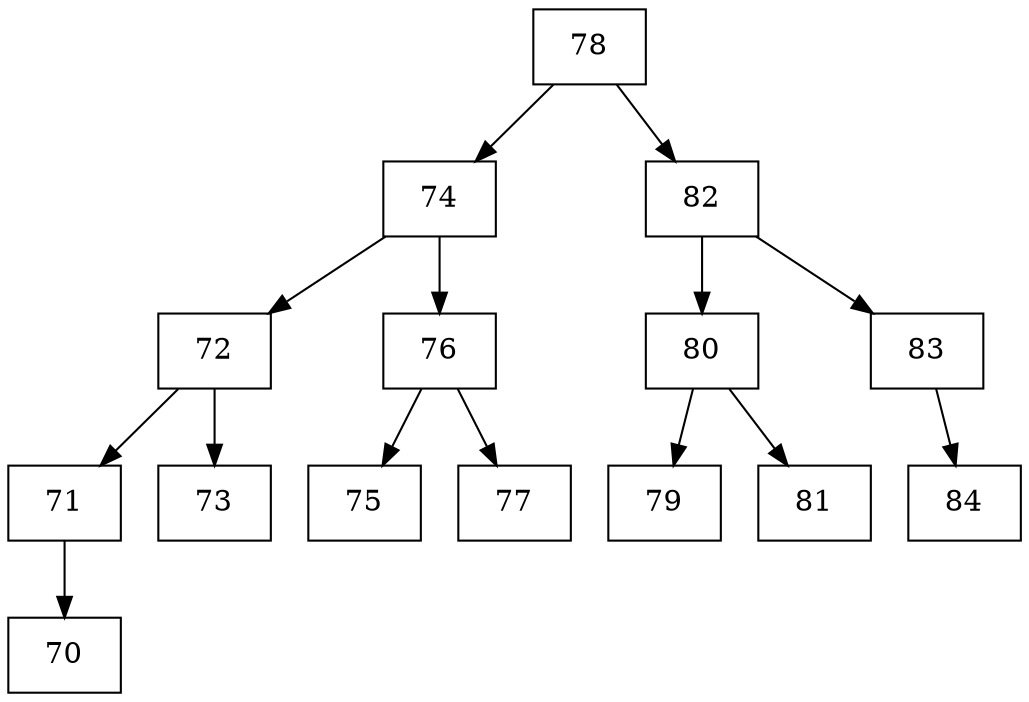 digraph grafico{
rankdir=UD 
node[shape=box] 
concentrate=true 
nodo78[ shape=record, label ="78"];
nodo74[ shape=record, label ="74"];
nodo72[ shape=record, label ="72"];
nodo71[ shape=record, label ="71"];
nodo70[ shape=record, label ="70"];
nodo71->nodo70
nodo72->nodo71
nodo73[ shape=record, label ="73"];
nodo72->nodo73
nodo74->nodo72
nodo76[ shape=record, label ="76"];
nodo75[ shape=record, label ="75"];
nodo76->nodo75
nodo77[ shape=record, label ="77"];
nodo76->nodo77
nodo74->nodo76
nodo78->nodo74
nodo82[ shape=record, label ="82"];
nodo80[ shape=record, label ="80"];
nodo79[ shape=record, label ="79"];
nodo80->nodo79
nodo81[ shape=record, label ="81"];
nodo80->nodo81
nodo82->nodo80
nodo83[ shape=record, label ="83"];
nodo84[ shape=record, label ="84"];
nodo83->nodo84
nodo82->nodo83
nodo78->nodo82
}